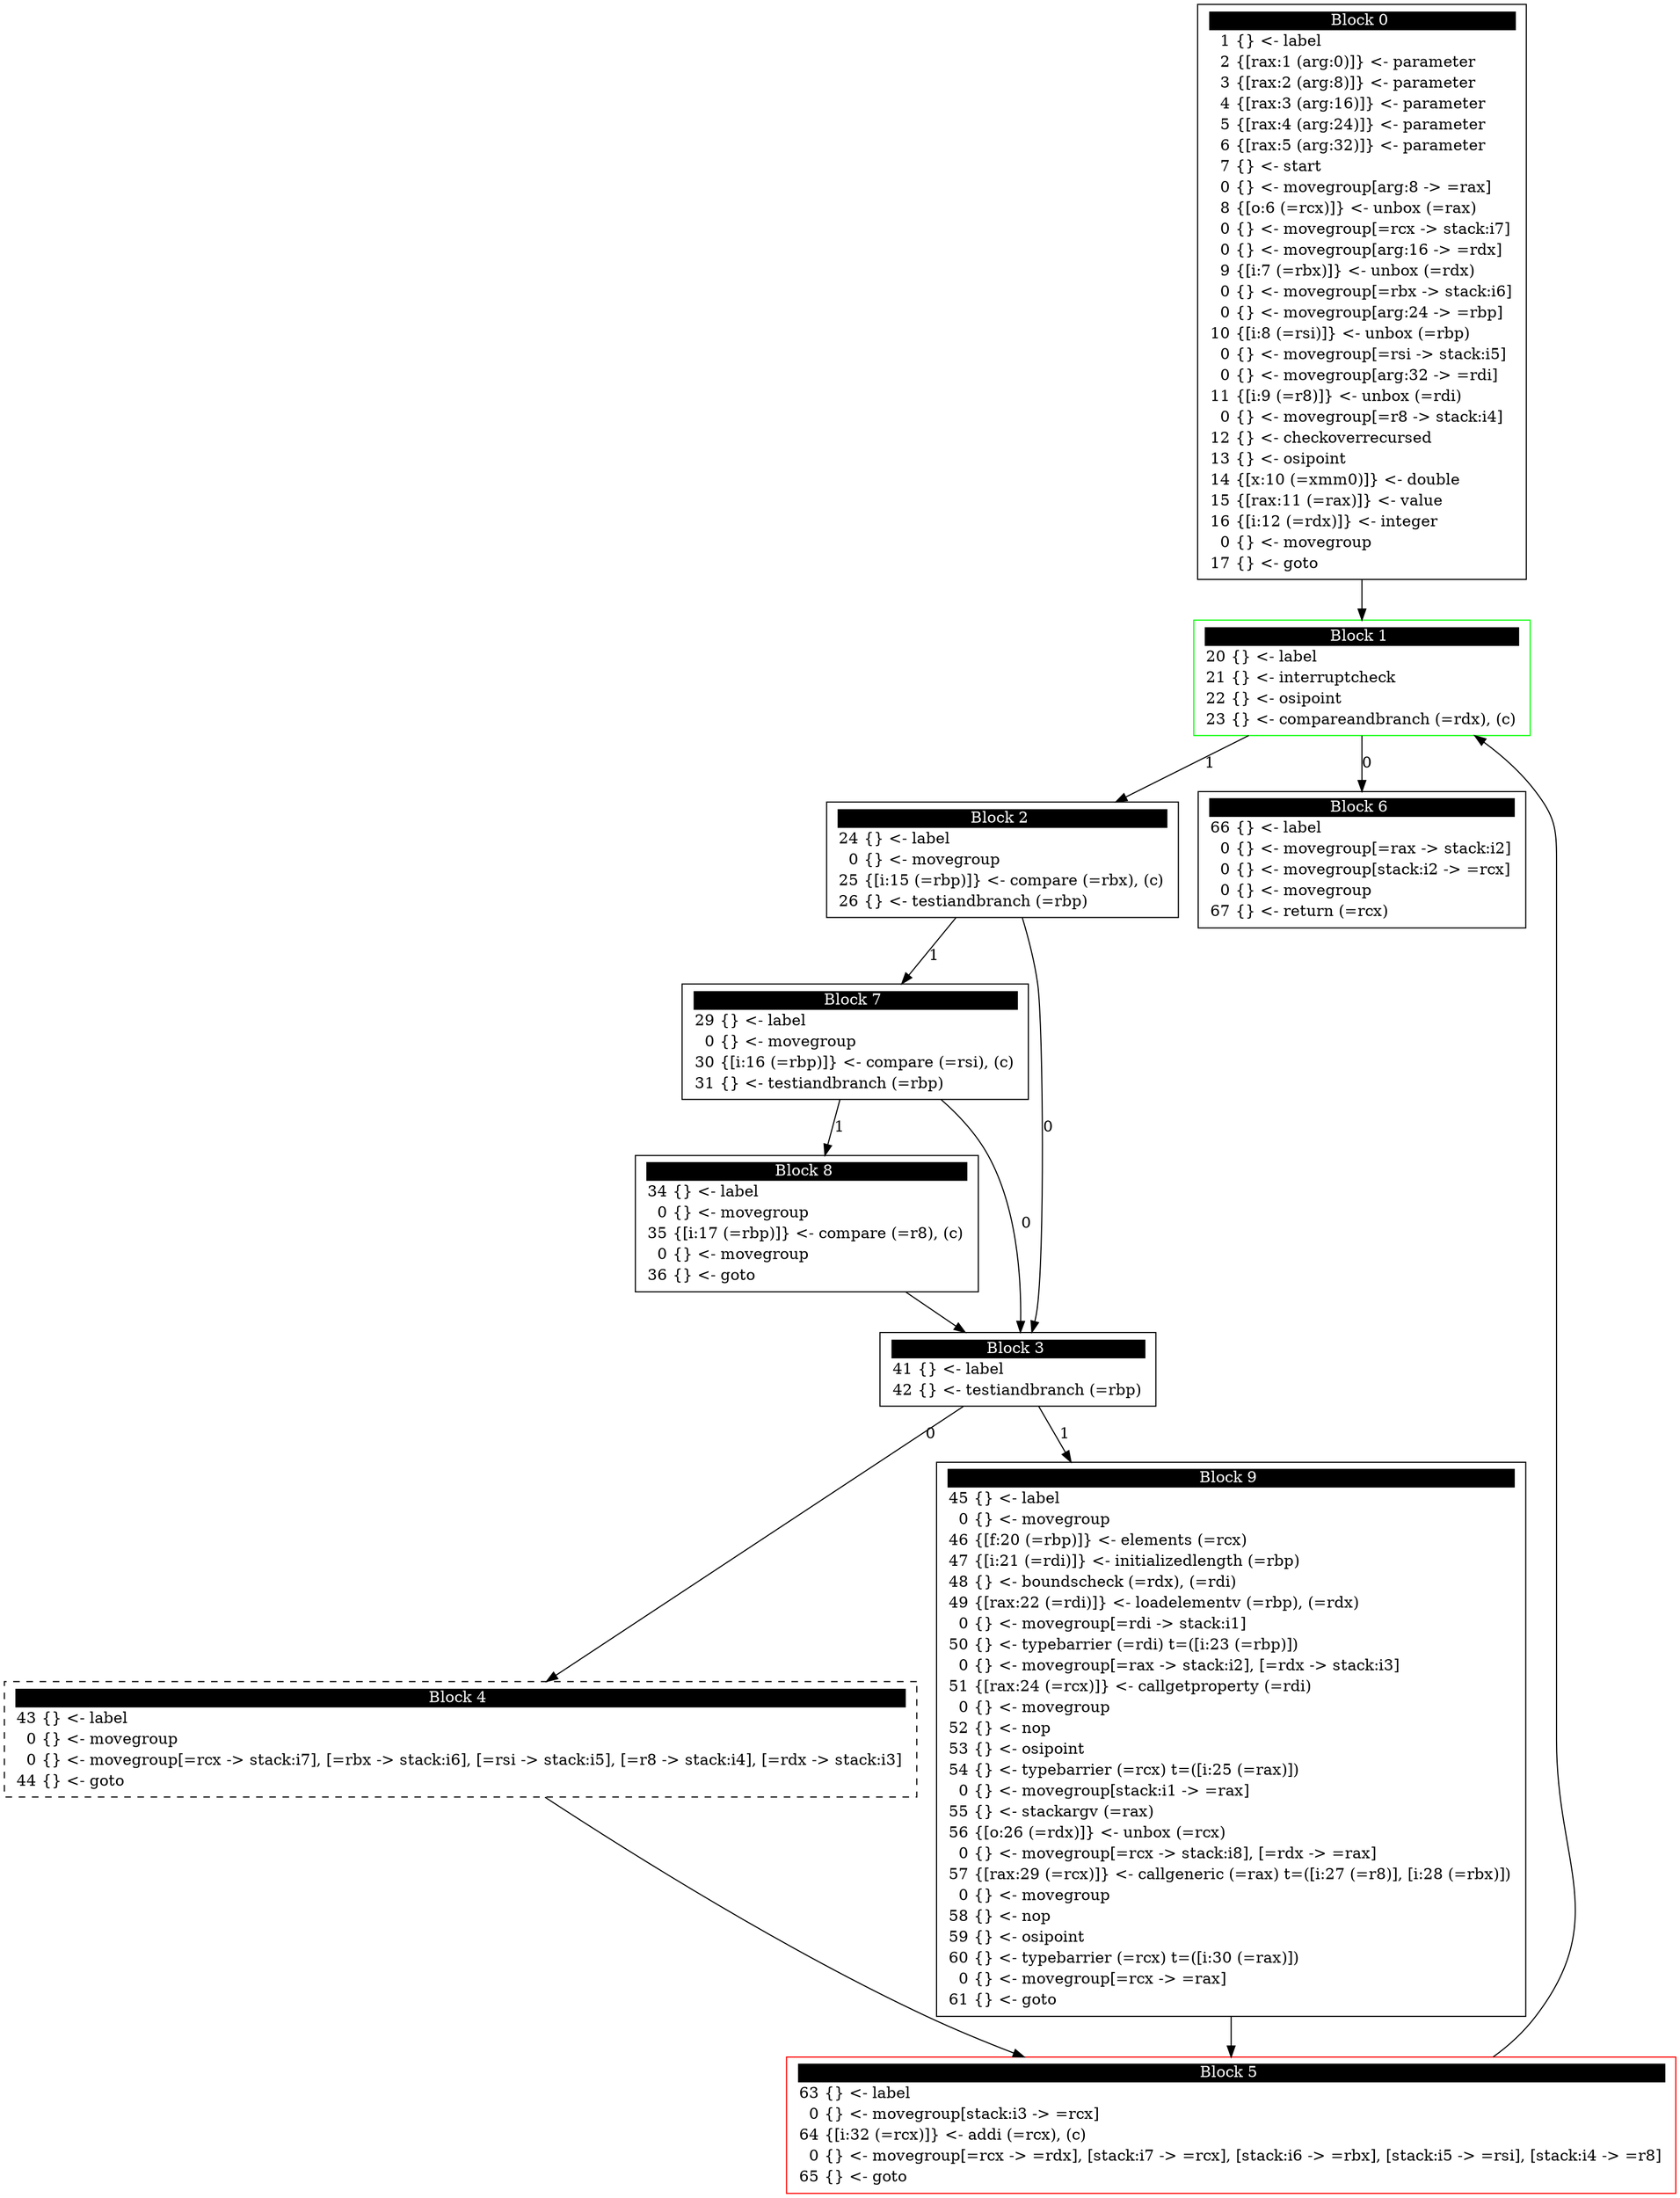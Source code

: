 digraph {
  rankdir=TB
  splines=true

  "Block0" [ shape=box label=<<table border="0" cellborder="0" cellpadding="1"><tr><td align="center" bgcolor="black" colspan="3"><font color="white">Block 0 </font></td></tr><tr><td align="right" port="i1">1</td><td align="left">{} &lt;- label</td></tr><tr><td align="right" port="i2">2</td><td align="left">{[rax:1 (arg:0)]} &lt;- parameter</td></tr><tr><td align="right" port="i3">3</td><td align="left">{[rax:2 (arg:8)]} &lt;- parameter</td></tr><tr><td align="right" port="i4">4</td><td align="left">{[rax:3 (arg:16)]} &lt;- parameter</td></tr><tr><td align="right" port="i5">5</td><td align="left">{[rax:4 (arg:24)]} &lt;- parameter</td></tr><tr><td align="right" port="i6">6</td><td align="left">{[rax:5 (arg:32)]} &lt;- parameter</td></tr><tr><td align="right" port="i7">7</td><td align="left">{} &lt;- start</td></tr><tr><td align="right" port="i0">0</td><td align="left">{} &lt;- movegroup[arg:8 -&gt; =rax]</td></tr><tr><td align="right" port="i8">8</td><td align="left">{[o:6 (=rcx)]} &lt;- unbox (=rax)</td></tr><tr><td align="right" port="i0">0</td><td align="left">{} &lt;- movegroup[=rcx -&gt; stack:i7]</td></tr><tr><td align="right" port="i0">0</td><td align="left">{} &lt;- movegroup[arg:16 -&gt; =rdx]</td></tr><tr><td align="right" port="i9">9</td><td align="left">{[i:7 (=rbx)]} &lt;- unbox (=rdx)</td></tr><tr><td align="right" port="i0">0</td><td align="left">{} &lt;- movegroup[=rbx -&gt; stack:i6]</td></tr><tr><td align="right" port="i0">0</td><td align="left">{} &lt;- movegroup[arg:24 -&gt; =rbp]</td></tr><tr><td align="right" port="i10">10</td><td align="left">{[i:8 (=rsi)]} &lt;- unbox (=rbp)</td></tr><tr><td align="right" port="i0">0</td><td align="left">{} &lt;- movegroup[=rsi -&gt; stack:i5]</td></tr><tr><td align="right" port="i0">0</td><td align="left">{} &lt;- movegroup[arg:32 -&gt; =rdi]</td></tr><tr><td align="right" port="i11">11</td><td align="left">{[i:9 (=r8)]} &lt;- unbox (=rdi)</td></tr><tr><td align="right" port="i0">0</td><td align="left">{} &lt;- movegroup[=r8 -&gt; stack:i4]</td></tr><tr><td align="right" port="i12">12</td><td align="left">{} &lt;- checkoverrecursed</td></tr><tr><td align="right" port="i13">13</td><td align="left">{} &lt;- osipoint</td></tr><tr><td align="right" port="i14">14</td><td align="left">{[x:10 (=xmm0)]} &lt;- double</td></tr><tr><td align="right" port="i15">15</td><td align="left">{[rax:11 (=rax)]} &lt;- value</td></tr><tr><td align="right" port="i16">16</td><td align="left">{[i:12 (=rdx)]} &lt;- integer</td></tr><tr><td align="right" port="i0">0</td><td align="left">{} &lt;- movegroup</td></tr><tr><td align="right" port="i17">17</td><td align="left">{} &lt;- goto</td></tr></table>> ] ;
  "Block1" [ color=green shape=box label=<<table border="0" cellborder="0" cellpadding="1"><tr><td align="center" bgcolor="black" colspan="3"><font color="white">Block 1 </font></td></tr><tr><td align="right" port="i20">20</td><td align="left">{} &lt;- label</td></tr><tr><td align="right" port="i21">21</td><td align="left">{} &lt;- interruptcheck</td></tr><tr><td align="right" port="i22">22</td><td align="left">{} &lt;- osipoint</td></tr><tr><td align="right" port="i23">23</td><td align="left">{} &lt;- compareandbranch (=rdx), (c)</td></tr></table>> ] ;
  "Block2" [ shape=box label=<<table border="0" cellborder="0" cellpadding="1"><tr><td align="center" bgcolor="black" colspan="3"><font color="white">Block 2 </font></td></tr><tr><td align="right" port="i24">24</td><td align="left">{} &lt;- label</td></tr><tr><td align="right" port="i0">0</td><td align="left">{} &lt;- movegroup</td></tr><tr><td align="right" port="i25">25</td><td align="left">{[i:15 (=rbp)]} &lt;- compare (=rbx), (c)</td></tr><tr><td align="right" port="i26">26</td><td align="left">{} &lt;- testiandbranch (=rbp)</td></tr></table>> ] ;
  "Block7" [ shape=box label=<<table border="0" cellborder="0" cellpadding="1"><tr><td align="center" bgcolor="black" colspan="3"><font color="white">Block 7 </font></td></tr><tr><td align="right" port="i29">29</td><td align="left">{} &lt;- label</td></tr><tr><td align="right" port="i0">0</td><td align="left">{} &lt;- movegroup</td></tr><tr><td align="right" port="i30">30</td><td align="left">{[i:16 (=rbp)]} &lt;- compare (=rsi), (c)</td></tr><tr><td align="right" port="i31">31</td><td align="left">{} &lt;- testiandbranch (=rbp)</td></tr></table>> ] ;
  "Block8" [ shape=box label=<<table border="0" cellborder="0" cellpadding="1"><tr><td align="center" bgcolor="black" colspan="3"><font color="white">Block 8 </font></td></tr><tr><td align="right" port="i34">34</td><td align="left">{} &lt;- label</td></tr><tr><td align="right" port="i0">0</td><td align="left">{} &lt;- movegroup</td></tr><tr><td align="right" port="i35">35</td><td align="left">{[i:17 (=rbp)]} &lt;- compare (=r8), (c)</td></tr><tr><td align="right" port="i0">0</td><td align="left">{} &lt;- movegroup</td></tr><tr><td align="right" port="i36">36</td><td align="left">{} &lt;- goto</td></tr></table>> ] ;
  "Block3" [ shape=box label=<<table border="0" cellborder="0" cellpadding="1"><tr><td align="center" bgcolor="black" colspan="3"><font color="white">Block 3 </font></td></tr><tr><td align="right" port="i41">41</td><td align="left">{} &lt;- label</td></tr><tr><td align="right" port="i42">42</td><td align="left">{} &lt;- testiandbranch (=rbp)</td></tr></table>> ] ;
  "Block4" [ shape=box style=dashed label=<<table border="0" cellborder="0" cellpadding="1"><tr><td align="center" bgcolor="black" colspan="3"><font color="white">Block 4 </font></td></tr><tr><td align="right" port="i43">43</td><td align="left">{} &lt;- label</td></tr><tr><td align="right" port="i0">0</td><td align="left">{} &lt;- movegroup</td></tr><tr><td align="right" port="i0">0</td><td align="left">{} &lt;- movegroup[=rcx -&gt; stack:i7], [=rbx -&gt; stack:i6], [=rsi -&gt; stack:i5], [=r8 -&gt; stack:i4], [=rdx -&gt; stack:i3]</td></tr><tr><td align="right" port="i44">44</td><td align="left">{} &lt;- goto</td></tr></table>> ] ;
  "Block9" [ shape=box label=<<table border="0" cellborder="0" cellpadding="1"><tr><td align="center" bgcolor="black" colspan="3"><font color="white">Block 9 </font></td></tr><tr><td align="right" port="i45">45</td><td align="left">{} &lt;- label</td></tr><tr><td align="right" port="i0">0</td><td align="left">{} &lt;- movegroup</td></tr><tr><td align="right" port="i46">46</td><td align="left">{[f:20 (=rbp)]} &lt;- elements (=rcx)</td></tr><tr><td align="right" port="i47">47</td><td align="left">{[i:21 (=rdi)]} &lt;- initializedlength (=rbp)</td></tr><tr><td align="right" port="i48">48</td><td align="left">{} &lt;- boundscheck (=rdx), (=rdi)</td></tr><tr><td align="right" port="i49">49</td><td align="left">{[rax:22 (=rdi)]} &lt;- loadelementv (=rbp), (=rdx)</td></tr><tr><td align="right" port="i0">0</td><td align="left">{} &lt;- movegroup[=rdi -&gt; stack:i1]</td></tr><tr><td align="right" port="i50">50</td><td align="left">{} &lt;- typebarrier (=rdi) t=([i:23 (=rbp)])</td></tr><tr><td align="right" port="i0">0</td><td align="left">{} &lt;- movegroup[=rax -&gt; stack:i2], [=rdx -&gt; stack:i3]</td></tr><tr><td align="right" port="i51">51</td><td align="left">{[rax:24 (=rcx)]} &lt;- callgetproperty (=rdi)</td></tr><tr><td align="right" port="i0">0</td><td align="left">{} &lt;- movegroup</td></tr><tr><td align="right" port="i52">52</td><td align="left">{} &lt;- nop</td></tr><tr><td align="right" port="i53">53</td><td align="left">{} &lt;- osipoint</td></tr><tr><td align="right" port="i54">54</td><td align="left">{} &lt;- typebarrier (=rcx) t=([i:25 (=rax)])</td></tr><tr><td align="right" port="i0">0</td><td align="left">{} &lt;- movegroup[stack:i1 -&gt; =rax]</td></tr><tr><td align="right" port="i55">55</td><td align="left">{} &lt;- stackargv (=rax)</td></tr><tr><td align="right" port="i56">56</td><td align="left">{[o:26 (=rdx)]} &lt;- unbox (=rcx)</td></tr><tr><td align="right" port="i0">0</td><td align="left">{} &lt;- movegroup[=rcx -&gt; stack:i8], [=rdx -&gt; =rax]</td></tr><tr><td align="right" port="i57">57</td><td align="left">{[rax:29 (=rcx)]} &lt;- callgeneric (=rax) t=([i:27 (=r8)], [i:28 (=rbx)])</td></tr><tr><td align="right" port="i0">0</td><td align="left">{} &lt;- movegroup</td></tr><tr><td align="right" port="i58">58</td><td align="left">{} &lt;- nop</td></tr><tr><td align="right" port="i59">59</td><td align="left">{} &lt;- osipoint</td></tr><tr><td align="right" port="i60">60</td><td align="left">{} &lt;- typebarrier (=rcx) t=([i:30 (=rax)])</td></tr><tr><td align="right" port="i0">0</td><td align="left">{} &lt;- movegroup[=rcx -&gt; =rax]</td></tr><tr><td align="right" port="i61">61</td><td align="left">{} &lt;- goto</td></tr></table>> ] ;
  "Block5" [ color=red shape=box label=<<table border="0" cellborder="0" cellpadding="1"><tr><td align="center" bgcolor="black" colspan="3"><font color="white">Block 5 </font></td></tr><tr><td align="right" port="i63">63</td><td align="left">{} &lt;- label</td></tr><tr><td align="right" port="i0">0</td><td align="left">{} &lt;- movegroup[stack:i3 -&gt; =rcx]</td></tr><tr><td align="right" port="i64">64</td><td align="left">{[i:32 (=rcx)]} &lt;- addi (=rcx), (c)</td></tr><tr><td align="right" port="i0">0</td><td align="left">{} &lt;- movegroup[=rcx -&gt; =rdx], [stack:i7 -&gt; =rcx], [stack:i6 -&gt; =rbx], [stack:i5 -&gt; =rsi], [stack:i4 -&gt; =r8]</td></tr><tr><td align="right" port="i65">65</td><td align="left">{} &lt;- goto</td></tr></table>> ] ;
  "Block6" [ shape=box label=<<table border="0" cellborder="0" cellpadding="1"><tr><td align="center" bgcolor="black" colspan="3"><font color="white">Block 6 </font></td></tr><tr><td align="right" port="i66">66</td><td align="left">{} &lt;- label</td></tr><tr><td align="right" port="i0">0</td><td align="left">{} &lt;- movegroup[=rax -&gt; stack:i2]</td></tr><tr><td align="right" port="i0">0</td><td align="left">{} &lt;- movegroup[stack:i2 -&gt; =rcx]</td></tr><tr><td align="right" port="i0">0</td><td align="left">{} &lt;- movegroup</td></tr><tr><td align="right" port="i67">67</td><td align="left">{} &lt;- return (=rcx)</td></tr></table>> ] ;

  "Block0" -> "Block1" ;
  "Block1" -> "Block2" [ label=1 ] ;
  "Block1" -> "Block6" [ label=0 ] ;
  "Block2" -> "Block7" [ label=1 ] ;
  "Block2" -> "Block3" [ label=0 ] ;
  "Block7" -> "Block8" [ label=1 ] ;
  "Block7" -> "Block3" [ label=0 ] ;
  "Block8" -> "Block3" ;
  "Block3" -> "Block9" [ label=1 ] ;
  "Block3" -> "Block4" [ label=0 ] ;
  "Block4" -> "Block5" ;
  "Block9" -> "Block5" ;
  "Block5" -> "Block1" ;
}
